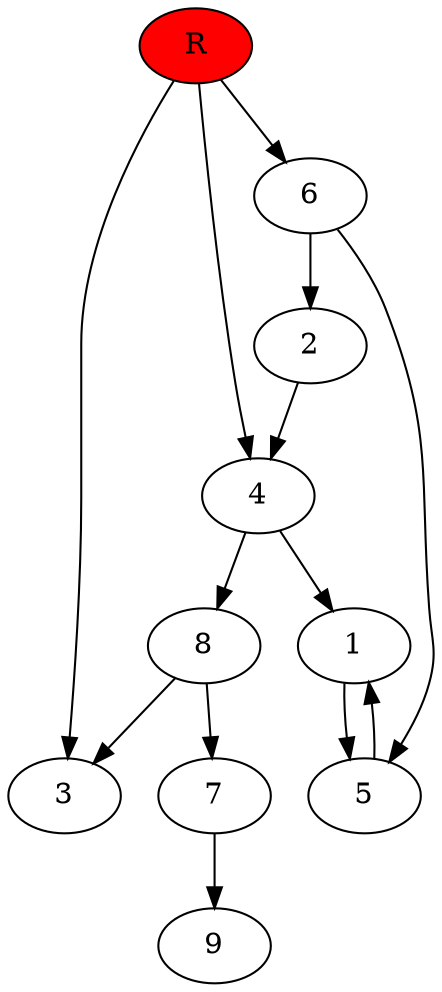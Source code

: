 digraph prb5665 {
	1
	2
	3
	4
	5
	6
	7
	8
	R [fillcolor="#ff0000" style=filled]
	1 -> 5
	2 -> 4
	4 -> 1
	4 -> 8
	5 -> 1
	6 -> 2
	6 -> 5
	7 -> 9
	8 -> 3
	8 -> 7
	R -> 3
	R -> 4
	R -> 6
}
